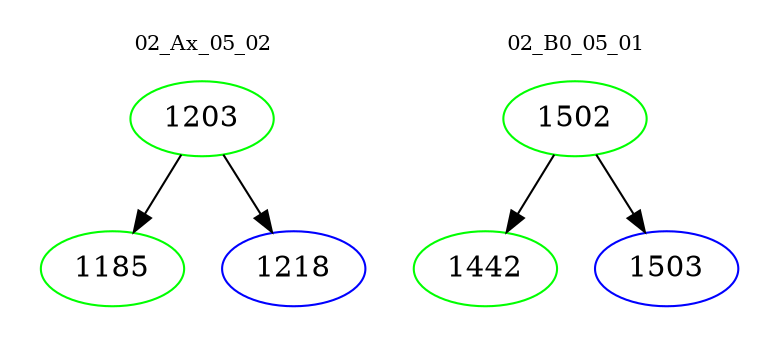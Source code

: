 digraph{
subgraph cluster_0 {
color = white
label = "02_Ax_05_02";
fontsize=10;
T0_1203 [label="1203", color="green"]
T0_1203 -> T0_1185 [color="black"]
T0_1185 [label="1185", color="green"]
T0_1203 -> T0_1218 [color="black"]
T0_1218 [label="1218", color="blue"]
}
subgraph cluster_1 {
color = white
label = "02_B0_05_01";
fontsize=10;
T1_1502 [label="1502", color="green"]
T1_1502 -> T1_1442 [color="black"]
T1_1442 [label="1442", color="green"]
T1_1502 -> T1_1503 [color="black"]
T1_1503 [label="1503", color="blue"]
}
}
